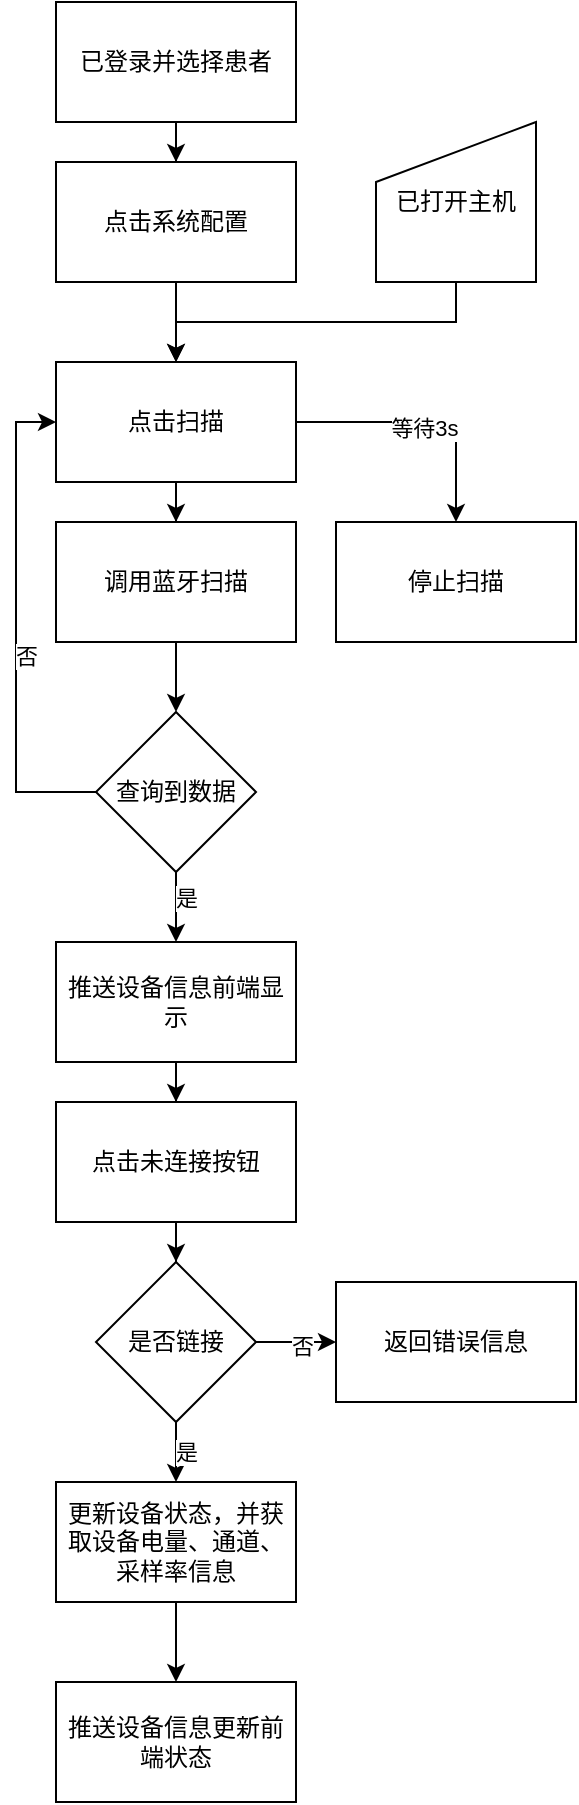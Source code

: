 <mxfile version="21.6.6" type="github">
  <diagram name="第 1 页" id="e2uv00AAZcbPJ5dO1Pah">
    <mxGraphModel dx="2074" dy="1078" grid="1" gridSize="10" guides="1" tooltips="1" connect="1" arrows="1" fold="1" page="1" pageScale="1" pageWidth="827" pageHeight="1169" math="0" shadow="0">
      <root>
        <mxCell id="0" />
        <mxCell id="1" parent="0" />
        <mxCell id="zwk_ola657jVoU6oGdOF-3" value="" style="edgeStyle=orthogonalEdgeStyle;rounded=0;orthogonalLoop=1;jettySize=auto;html=1;" edge="1" parent="1" source="zwk_ola657jVoU6oGdOF-1" target="zwk_ola657jVoU6oGdOF-2">
          <mxGeometry relative="1" as="geometry" />
        </mxCell>
        <mxCell id="zwk_ola657jVoU6oGdOF-1" value="已登录并选择患者" style="rounded=0;whiteSpace=wrap;html=1;" vertex="1" parent="1">
          <mxGeometry x="320" y="150" width="120" height="60" as="geometry" />
        </mxCell>
        <mxCell id="zwk_ola657jVoU6oGdOF-5" value="" style="edgeStyle=orthogonalEdgeStyle;rounded=0;orthogonalLoop=1;jettySize=auto;html=1;" edge="1" parent="1" source="zwk_ola657jVoU6oGdOF-2" target="zwk_ola657jVoU6oGdOF-4">
          <mxGeometry relative="1" as="geometry" />
        </mxCell>
        <mxCell id="zwk_ola657jVoU6oGdOF-2" value="点击系统配置" style="whiteSpace=wrap;html=1;rounded=0;" vertex="1" parent="1">
          <mxGeometry x="320" y="230" width="120" height="60" as="geometry" />
        </mxCell>
        <mxCell id="zwk_ola657jVoU6oGdOF-10" value="" style="edgeStyle=orthogonalEdgeStyle;rounded=0;orthogonalLoop=1;jettySize=auto;html=1;" edge="1" parent="1" source="zwk_ola657jVoU6oGdOF-4" target="zwk_ola657jVoU6oGdOF-9">
          <mxGeometry relative="1" as="geometry" />
        </mxCell>
        <mxCell id="zwk_ola657jVoU6oGdOF-19" value="" style="edgeStyle=orthogonalEdgeStyle;rounded=0;orthogonalLoop=1;jettySize=auto;html=1;" edge="1" parent="1" source="zwk_ola657jVoU6oGdOF-4" target="zwk_ola657jVoU6oGdOF-18">
          <mxGeometry relative="1" as="geometry" />
        </mxCell>
        <mxCell id="zwk_ola657jVoU6oGdOF-20" value="等待3s" style="edgeLabel;html=1;align=center;verticalAlign=middle;resizable=0;points=[];" vertex="1" connectable="0" parent="zwk_ola657jVoU6oGdOF-19">
          <mxGeometry x="-0.025" y="-3" relative="1" as="geometry">
            <mxPoint as="offset" />
          </mxGeometry>
        </mxCell>
        <mxCell id="zwk_ola657jVoU6oGdOF-4" value="点击扫描" style="whiteSpace=wrap;html=1;rounded=0;" vertex="1" parent="1">
          <mxGeometry x="320" y="330" width="120" height="60" as="geometry" />
        </mxCell>
        <mxCell id="zwk_ola657jVoU6oGdOF-7" style="edgeStyle=orthogonalEdgeStyle;rounded=0;orthogonalLoop=1;jettySize=auto;html=1;entryX=0.5;entryY=0;entryDx=0;entryDy=0;exitX=0.5;exitY=1;exitDx=0;exitDy=0;" edge="1" parent="1" source="zwk_ola657jVoU6oGdOF-6" target="zwk_ola657jVoU6oGdOF-4">
          <mxGeometry relative="1" as="geometry" />
        </mxCell>
        <mxCell id="zwk_ola657jVoU6oGdOF-6" value="已打开主机" style="shape=manualInput;whiteSpace=wrap;html=1;" vertex="1" parent="1">
          <mxGeometry x="480" y="210" width="80" height="80" as="geometry" />
        </mxCell>
        <mxCell id="zwk_ola657jVoU6oGdOF-12" value="" style="edgeStyle=orthogonalEdgeStyle;rounded=0;orthogonalLoop=1;jettySize=auto;html=1;" edge="1" parent="1" source="zwk_ola657jVoU6oGdOF-9" target="zwk_ola657jVoU6oGdOF-11">
          <mxGeometry relative="1" as="geometry" />
        </mxCell>
        <mxCell id="zwk_ola657jVoU6oGdOF-9" value="调用蓝牙扫描" style="whiteSpace=wrap;html=1;rounded=0;" vertex="1" parent="1">
          <mxGeometry x="320" y="410" width="120" height="60" as="geometry" />
        </mxCell>
        <mxCell id="zwk_ola657jVoU6oGdOF-14" value="" style="edgeStyle=orthogonalEdgeStyle;rounded=0;orthogonalLoop=1;jettySize=auto;html=1;" edge="1" parent="1" source="zwk_ola657jVoU6oGdOF-11" target="zwk_ola657jVoU6oGdOF-13">
          <mxGeometry relative="1" as="geometry" />
        </mxCell>
        <mxCell id="zwk_ola657jVoU6oGdOF-16" value="是" style="edgeLabel;html=1;align=center;verticalAlign=middle;resizable=0;points=[];" vertex="1" connectable="0" parent="zwk_ola657jVoU6oGdOF-14">
          <mxGeometry x="-0.444" y="5" relative="1" as="geometry">
            <mxPoint as="offset" />
          </mxGeometry>
        </mxCell>
        <mxCell id="zwk_ola657jVoU6oGdOF-33" style="edgeStyle=orthogonalEdgeStyle;rounded=0;orthogonalLoop=1;jettySize=auto;html=1;entryX=0;entryY=0.5;entryDx=0;entryDy=0;" edge="1" parent="1" source="zwk_ola657jVoU6oGdOF-11" target="zwk_ola657jVoU6oGdOF-4">
          <mxGeometry relative="1" as="geometry">
            <Array as="points">
              <mxPoint x="300" y="545" />
              <mxPoint x="300" y="360" />
            </Array>
          </mxGeometry>
        </mxCell>
        <mxCell id="zwk_ola657jVoU6oGdOF-34" value="否" style="edgeLabel;html=1;align=center;verticalAlign=middle;resizable=0;points=[];" vertex="1" connectable="0" parent="zwk_ola657jVoU6oGdOF-33">
          <mxGeometry x="-0.118" y="-5" relative="1" as="geometry">
            <mxPoint as="offset" />
          </mxGeometry>
        </mxCell>
        <mxCell id="zwk_ola657jVoU6oGdOF-11" value="查询到数据" style="rhombus;whiteSpace=wrap;html=1;rounded=0;" vertex="1" parent="1">
          <mxGeometry x="340" y="505" width="80" height="80" as="geometry" />
        </mxCell>
        <mxCell id="zwk_ola657jVoU6oGdOF-22" value="" style="edgeStyle=orthogonalEdgeStyle;rounded=0;orthogonalLoop=1;jettySize=auto;html=1;" edge="1" parent="1" source="zwk_ola657jVoU6oGdOF-13" target="zwk_ola657jVoU6oGdOF-21">
          <mxGeometry relative="1" as="geometry" />
        </mxCell>
        <mxCell id="zwk_ola657jVoU6oGdOF-13" value="推送设备信息前端显示" style="whiteSpace=wrap;html=1;rounded=0;" vertex="1" parent="1">
          <mxGeometry x="320" y="620" width="120" height="60" as="geometry" />
        </mxCell>
        <mxCell id="zwk_ola657jVoU6oGdOF-18" value="停止扫描" style="whiteSpace=wrap;html=1;rounded=0;" vertex="1" parent="1">
          <mxGeometry x="460" y="410" width="120" height="60" as="geometry" />
        </mxCell>
        <mxCell id="zwk_ola657jVoU6oGdOF-24" value="" style="edgeStyle=orthogonalEdgeStyle;rounded=0;orthogonalLoop=1;jettySize=auto;html=1;" edge="1" parent="1" source="zwk_ola657jVoU6oGdOF-21" target="zwk_ola657jVoU6oGdOF-23">
          <mxGeometry relative="1" as="geometry" />
        </mxCell>
        <mxCell id="zwk_ola657jVoU6oGdOF-21" value="点击未连接按钮" style="whiteSpace=wrap;html=1;rounded=0;" vertex="1" parent="1">
          <mxGeometry x="320" y="700" width="120" height="60" as="geometry" />
        </mxCell>
        <mxCell id="zwk_ola657jVoU6oGdOF-26" value="" style="edgeStyle=orthogonalEdgeStyle;rounded=0;orthogonalLoop=1;jettySize=auto;html=1;" edge="1" parent="1" source="zwk_ola657jVoU6oGdOF-23" target="zwk_ola657jVoU6oGdOF-25">
          <mxGeometry relative="1" as="geometry" />
        </mxCell>
        <mxCell id="zwk_ola657jVoU6oGdOF-27" value="否" style="edgeLabel;html=1;align=center;verticalAlign=middle;resizable=0;points=[];" vertex="1" connectable="0" parent="zwk_ola657jVoU6oGdOF-26">
          <mxGeometry x="0.133" y="-2" relative="1" as="geometry">
            <mxPoint as="offset" />
          </mxGeometry>
        </mxCell>
        <mxCell id="zwk_ola657jVoU6oGdOF-29" value="" style="edgeStyle=orthogonalEdgeStyle;rounded=0;orthogonalLoop=1;jettySize=auto;html=1;" edge="1" parent="1" source="zwk_ola657jVoU6oGdOF-23" target="zwk_ola657jVoU6oGdOF-28">
          <mxGeometry relative="1" as="geometry" />
        </mxCell>
        <mxCell id="zwk_ola657jVoU6oGdOF-30" value="是" style="edgeLabel;html=1;align=center;verticalAlign=middle;resizable=0;points=[];" vertex="1" connectable="0" parent="zwk_ola657jVoU6oGdOF-29">
          <mxGeometry x="-0.422" y="5" relative="1" as="geometry">
            <mxPoint as="offset" />
          </mxGeometry>
        </mxCell>
        <mxCell id="zwk_ola657jVoU6oGdOF-23" value="是否链接" style="rhombus;whiteSpace=wrap;html=1;rounded=0;" vertex="1" parent="1">
          <mxGeometry x="340" y="780" width="80" height="80" as="geometry" />
        </mxCell>
        <mxCell id="zwk_ola657jVoU6oGdOF-25" value="返回错误信息" style="whiteSpace=wrap;html=1;rounded=0;" vertex="1" parent="1">
          <mxGeometry x="460" y="790" width="120" height="60" as="geometry" />
        </mxCell>
        <mxCell id="zwk_ola657jVoU6oGdOF-32" value="" style="edgeStyle=orthogonalEdgeStyle;rounded=0;orthogonalLoop=1;jettySize=auto;html=1;" edge="1" parent="1" source="zwk_ola657jVoU6oGdOF-28" target="zwk_ola657jVoU6oGdOF-31">
          <mxGeometry relative="1" as="geometry" />
        </mxCell>
        <mxCell id="zwk_ola657jVoU6oGdOF-28" value="更新设备状态，并获取设备电量、通道、采样率信息" style="whiteSpace=wrap;html=1;rounded=0;" vertex="1" parent="1">
          <mxGeometry x="320" y="890" width="120" height="60" as="geometry" />
        </mxCell>
        <mxCell id="zwk_ola657jVoU6oGdOF-31" value="推送设备信息更新前端状态" style="whiteSpace=wrap;html=1;rounded=0;" vertex="1" parent="1">
          <mxGeometry x="320" y="990" width="120" height="60" as="geometry" />
        </mxCell>
      </root>
    </mxGraphModel>
  </diagram>
</mxfile>
